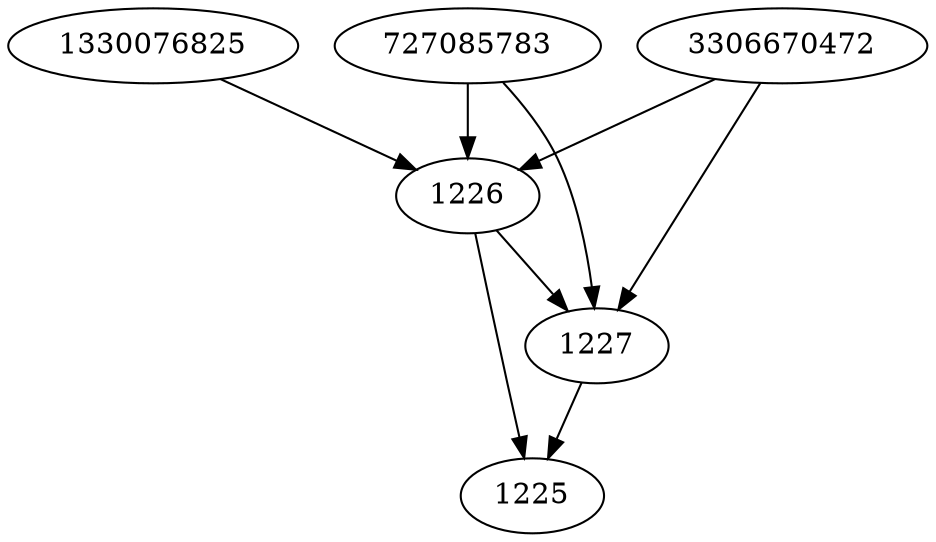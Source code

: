 strict digraph  {
3306670472;
1225;
1226;
1227;
727085783;
1330076825;
3306670472 -> 1226;
3306670472 -> 1227;
1226 -> 1225;
1226 -> 1227;
1227 -> 1225;
727085783 -> 1226;
727085783 -> 1227;
1330076825 -> 1226;
}

